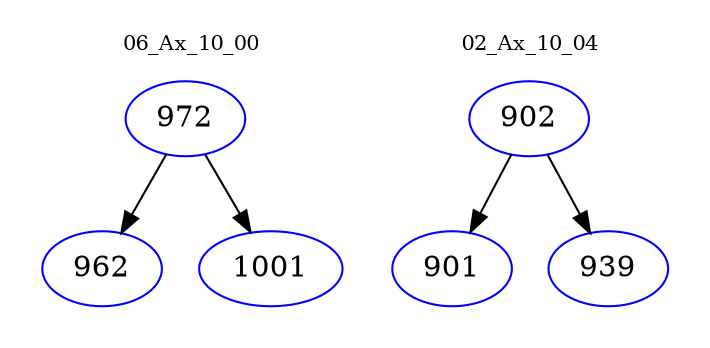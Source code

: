 digraph{
subgraph cluster_0 {
color = white
label = "06_Ax_10_00";
fontsize=10;
T0_972 [label="972", color="blue"]
T0_972 -> T0_962 [color="black"]
T0_962 [label="962", color="blue"]
T0_972 -> T0_1001 [color="black"]
T0_1001 [label="1001", color="blue"]
}
subgraph cluster_1 {
color = white
label = "02_Ax_10_04";
fontsize=10;
T1_902 [label="902", color="blue"]
T1_902 -> T1_901 [color="black"]
T1_901 [label="901", color="blue"]
T1_902 -> T1_939 [color="black"]
T1_939 [label="939", color="blue"]
}
}
